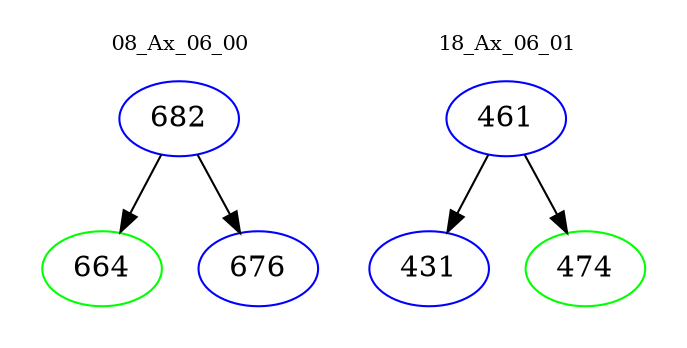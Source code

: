 digraph{
subgraph cluster_0 {
color = white
label = "08_Ax_06_00";
fontsize=10;
T0_682 [label="682", color="blue"]
T0_682 -> T0_664 [color="black"]
T0_664 [label="664", color="green"]
T0_682 -> T0_676 [color="black"]
T0_676 [label="676", color="blue"]
}
subgraph cluster_1 {
color = white
label = "18_Ax_06_01";
fontsize=10;
T1_461 [label="461", color="blue"]
T1_461 -> T1_431 [color="black"]
T1_431 [label="431", color="blue"]
T1_461 -> T1_474 [color="black"]
T1_474 [label="474", color="green"]
}
}
